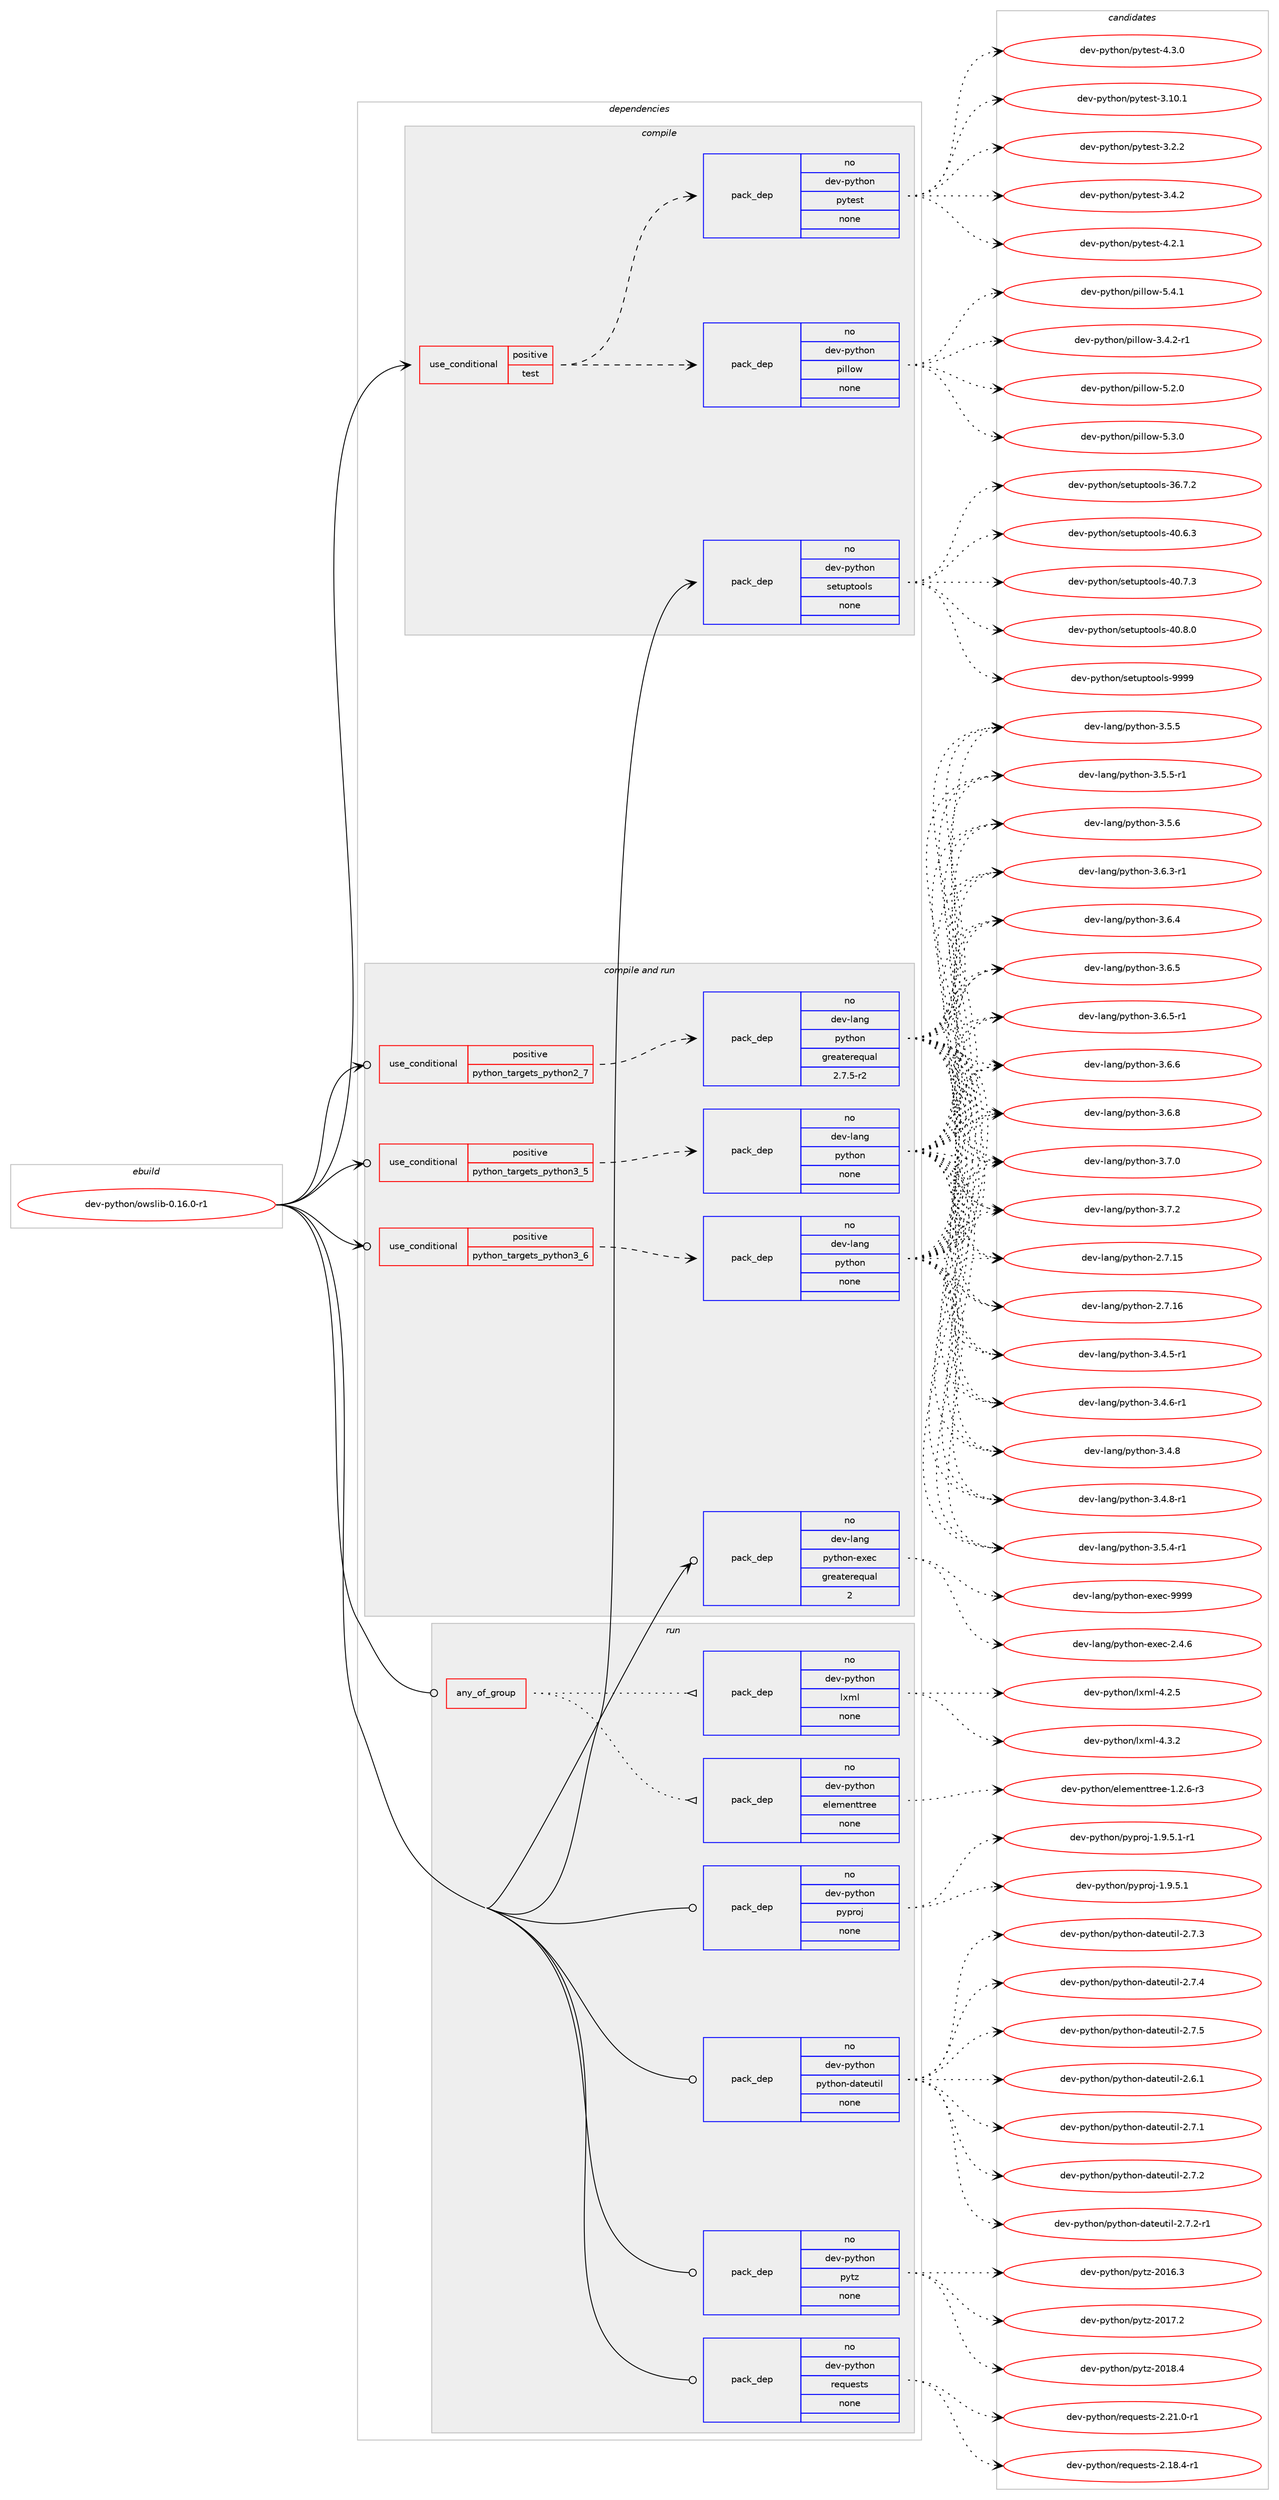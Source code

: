 digraph prolog {

# *************
# Graph options
# *************

newrank=true;
concentrate=true;
compound=true;
graph [rankdir=LR,fontname=Helvetica,fontsize=10,ranksep=1.5];#, ranksep=2.5, nodesep=0.2];
edge  [arrowhead=vee];
node  [fontname=Helvetica,fontsize=10];

# **********
# The ebuild
# **********

subgraph cluster_leftcol {
color=gray;
rank=same;
label=<<i>ebuild</i>>;
id [label="dev-python/owslib-0.16.0-r1", color=red, width=4, href="../dev-python/owslib-0.16.0-r1.svg"];
}

# ****************
# The dependencies
# ****************

subgraph cluster_midcol {
color=gray;
label=<<i>dependencies</i>>;
subgraph cluster_compile {
fillcolor="#eeeeee";
style=filled;
label=<<i>compile</i>>;
subgraph cond378860 {
dependency1423599 [label=<<TABLE BORDER="0" CELLBORDER="1" CELLSPACING="0" CELLPADDING="4"><TR><TD ROWSPAN="3" CELLPADDING="10">use_conditional</TD></TR><TR><TD>positive</TD></TR><TR><TD>test</TD></TR></TABLE>>, shape=none, color=red];
subgraph pack1021460 {
dependency1423600 [label=<<TABLE BORDER="0" CELLBORDER="1" CELLSPACING="0" CELLPADDING="4" WIDTH="220"><TR><TD ROWSPAN="6" CELLPADDING="30">pack_dep</TD></TR><TR><TD WIDTH="110">no</TD></TR><TR><TD>dev-python</TD></TR><TR><TD>pillow</TD></TR><TR><TD>none</TD></TR><TR><TD></TD></TR></TABLE>>, shape=none, color=blue];
}
dependency1423599:e -> dependency1423600:w [weight=20,style="dashed",arrowhead="vee"];
subgraph pack1021461 {
dependency1423601 [label=<<TABLE BORDER="0" CELLBORDER="1" CELLSPACING="0" CELLPADDING="4" WIDTH="220"><TR><TD ROWSPAN="6" CELLPADDING="30">pack_dep</TD></TR><TR><TD WIDTH="110">no</TD></TR><TR><TD>dev-python</TD></TR><TR><TD>pytest</TD></TR><TR><TD>none</TD></TR><TR><TD></TD></TR></TABLE>>, shape=none, color=blue];
}
dependency1423599:e -> dependency1423601:w [weight=20,style="dashed",arrowhead="vee"];
}
id:e -> dependency1423599:w [weight=20,style="solid",arrowhead="vee"];
subgraph pack1021462 {
dependency1423602 [label=<<TABLE BORDER="0" CELLBORDER="1" CELLSPACING="0" CELLPADDING="4" WIDTH="220"><TR><TD ROWSPAN="6" CELLPADDING="30">pack_dep</TD></TR><TR><TD WIDTH="110">no</TD></TR><TR><TD>dev-python</TD></TR><TR><TD>setuptools</TD></TR><TR><TD>none</TD></TR><TR><TD></TD></TR></TABLE>>, shape=none, color=blue];
}
id:e -> dependency1423602:w [weight=20,style="solid",arrowhead="vee"];
}
subgraph cluster_compileandrun {
fillcolor="#eeeeee";
style=filled;
label=<<i>compile and run</i>>;
subgraph cond378861 {
dependency1423603 [label=<<TABLE BORDER="0" CELLBORDER="1" CELLSPACING="0" CELLPADDING="4"><TR><TD ROWSPAN="3" CELLPADDING="10">use_conditional</TD></TR><TR><TD>positive</TD></TR><TR><TD>python_targets_python2_7</TD></TR></TABLE>>, shape=none, color=red];
subgraph pack1021463 {
dependency1423604 [label=<<TABLE BORDER="0" CELLBORDER="1" CELLSPACING="0" CELLPADDING="4" WIDTH="220"><TR><TD ROWSPAN="6" CELLPADDING="30">pack_dep</TD></TR><TR><TD WIDTH="110">no</TD></TR><TR><TD>dev-lang</TD></TR><TR><TD>python</TD></TR><TR><TD>greaterequal</TD></TR><TR><TD>2.7.5-r2</TD></TR></TABLE>>, shape=none, color=blue];
}
dependency1423603:e -> dependency1423604:w [weight=20,style="dashed",arrowhead="vee"];
}
id:e -> dependency1423603:w [weight=20,style="solid",arrowhead="odotvee"];
subgraph cond378862 {
dependency1423605 [label=<<TABLE BORDER="0" CELLBORDER="1" CELLSPACING="0" CELLPADDING="4"><TR><TD ROWSPAN="3" CELLPADDING="10">use_conditional</TD></TR><TR><TD>positive</TD></TR><TR><TD>python_targets_python3_5</TD></TR></TABLE>>, shape=none, color=red];
subgraph pack1021464 {
dependency1423606 [label=<<TABLE BORDER="0" CELLBORDER="1" CELLSPACING="0" CELLPADDING="4" WIDTH="220"><TR><TD ROWSPAN="6" CELLPADDING="30">pack_dep</TD></TR><TR><TD WIDTH="110">no</TD></TR><TR><TD>dev-lang</TD></TR><TR><TD>python</TD></TR><TR><TD>none</TD></TR><TR><TD></TD></TR></TABLE>>, shape=none, color=blue];
}
dependency1423605:e -> dependency1423606:w [weight=20,style="dashed",arrowhead="vee"];
}
id:e -> dependency1423605:w [weight=20,style="solid",arrowhead="odotvee"];
subgraph cond378863 {
dependency1423607 [label=<<TABLE BORDER="0" CELLBORDER="1" CELLSPACING="0" CELLPADDING="4"><TR><TD ROWSPAN="3" CELLPADDING="10">use_conditional</TD></TR><TR><TD>positive</TD></TR><TR><TD>python_targets_python3_6</TD></TR></TABLE>>, shape=none, color=red];
subgraph pack1021465 {
dependency1423608 [label=<<TABLE BORDER="0" CELLBORDER="1" CELLSPACING="0" CELLPADDING="4" WIDTH="220"><TR><TD ROWSPAN="6" CELLPADDING="30">pack_dep</TD></TR><TR><TD WIDTH="110">no</TD></TR><TR><TD>dev-lang</TD></TR><TR><TD>python</TD></TR><TR><TD>none</TD></TR><TR><TD></TD></TR></TABLE>>, shape=none, color=blue];
}
dependency1423607:e -> dependency1423608:w [weight=20,style="dashed",arrowhead="vee"];
}
id:e -> dependency1423607:w [weight=20,style="solid",arrowhead="odotvee"];
subgraph pack1021466 {
dependency1423609 [label=<<TABLE BORDER="0" CELLBORDER="1" CELLSPACING="0" CELLPADDING="4" WIDTH="220"><TR><TD ROWSPAN="6" CELLPADDING="30">pack_dep</TD></TR><TR><TD WIDTH="110">no</TD></TR><TR><TD>dev-lang</TD></TR><TR><TD>python-exec</TD></TR><TR><TD>greaterequal</TD></TR><TR><TD>2</TD></TR></TABLE>>, shape=none, color=blue];
}
id:e -> dependency1423609:w [weight=20,style="solid",arrowhead="odotvee"];
}
subgraph cluster_run {
fillcolor="#eeeeee";
style=filled;
label=<<i>run</i>>;
subgraph any22700 {
dependency1423610 [label=<<TABLE BORDER="0" CELLBORDER="1" CELLSPACING="0" CELLPADDING="4"><TR><TD CELLPADDING="10">any_of_group</TD></TR></TABLE>>, shape=none, color=red];subgraph pack1021467 {
dependency1423611 [label=<<TABLE BORDER="0" CELLBORDER="1" CELLSPACING="0" CELLPADDING="4" WIDTH="220"><TR><TD ROWSPAN="6" CELLPADDING="30">pack_dep</TD></TR><TR><TD WIDTH="110">no</TD></TR><TR><TD>dev-python</TD></TR><TR><TD>elementtree</TD></TR><TR><TD>none</TD></TR><TR><TD></TD></TR></TABLE>>, shape=none, color=blue];
}
dependency1423610:e -> dependency1423611:w [weight=20,style="dotted",arrowhead="oinv"];
subgraph pack1021468 {
dependency1423612 [label=<<TABLE BORDER="0" CELLBORDER="1" CELLSPACING="0" CELLPADDING="4" WIDTH="220"><TR><TD ROWSPAN="6" CELLPADDING="30">pack_dep</TD></TR><TR><TD WIDTH="110">no</TD></TR><TR><TD>dev-python</TD></TR><TR><TD>lxml</TD></TR><TR><TD>none</TD></TR><TR><TD></TD></TR></TABLE>>, shape=none, color=blue];
}
dependency1423610:e -> dependency1423612:w [weight=20,style="dotted",arrowhead="oinv"];
}
id:e -> dependency1423610:w [weight=20,style="solid",arrowhead="odot"];
subgraph pack1021469 {
dependency1423613 [label=<<TABLE BORDER="0" CELLBORDER="1" CELLSPACING="0" CELLPADDING="4" WIDTH="220"><TR><TD ROWSPAN="6" CELLPADDING="30">pack_dep</TD></TR><TR><TD WIDTH="110">no</TD></TR><TR><TD>dev-python</TD></TR><TR><TD>pyproj</TD></TR><TR><TD>none</TD></TR><TR><TD></TD></TR></TABLE>>, shape=none, color=blue];
}
id:e -> dependency1423613:w [weight=20,style="solid",arrowhead="odot"];
subgraph pack1021470 {
dependency1423614 [label=<<TABLE BORDER="0" CELLBORDER="1" CELLSPACING="0" CELLPADDING="4" WIDTH="220"><TR><TD ROWSPAN="6" CELLPADDING="30">pack_dep</TD></TR><TR><TD WIDTH="110">no</TD></TR><TR><TD>dev-python</TD></TR><TR><TD>python-dateutil</TD></TR><TR><TD>none</TD></TR><TR><TD></TD></TR></TABLE>>, shape=none, color=blue];
}
id:e -> dependency1423614:w [weight=20,style="solid",arrowhead="odot"];
subgraph pack1021471 {
dependency1423615 [label=<<TABLE BORDER="0" CELLBORDER="1" CELLSPACING="0" CELLPADDING="4" WIDTH="220"><TR><TD ROWSPAN="6" CELLPADDING="30">pack_dep</TD></TR><TR><TD WIDTH="110">no</TD></TR><TR><TD>dev-python</TD></TR><TR><TD>pytz</TD></TR><TR><TD>none</TD></TR><TR><TD></TD></TR></TABLE>>, shape=none, color=blue];
}
id:e -> dependency1423615:w [weight=20,style="solid",arrowhead="odot"];
subgraph pack1021472 {
dependency1423616 [label=<<TABLE BORDER="0" CELLBORDER="1" CELLSPACING="0" CELLPADDING="4" WIDTH="220"><TR><TD ROWSPAN="6" CELLPADDING="30">pack_dep</TD></TR><TR><TD WIDTH="110">no</TD></TR><TR><TD>dev-python</TD></TR><TR><TD>requests</TD></TR><TR><TD>none</TD></TR><TR><TD></TD></TR></TABLE>>, shape=none, color=blue];
}
id:e -> dependency1423616:w [weight=20,style="solid",arrowhead="odot"];
}
}

# **************
# The candidates
# **************

subgraph cluster_choices {
rank=same;
color=gray;
label=<<i>candidates</i>>;

subgraph choice1021460 {
color=black;
nodesep=1;
choice10010111845112121116104111110471121051081081111194551465246504511449 [label="dev-python/pillow-3.4.2-r1", color=red, width=4,href="../dev-python/pillow-3.4.2-r1.svg"];
choice1001011184511212111610411111047112105108108111119455346504648 [label="dev-python/pillow-5.2.0", color=red, width=4,href="../dev-python/pillow-5.2.0.svg"];
choice1001011184511212111610411111047112105108108111119455346514648 [label="dev-python/pillow-5.3.0", color=red, width=4,href="../dev-python/pillow-5.3.0.svg"];
choice1001011184511212111610411111047112105108108111119455346524649 [label="dev-python/pillow-5.4.1", color=red, width=4,href="../dev-python/pillow-5.4.1.svg"];
dependency1423600:e -> choice10010111845112121116104111110471121051081081111194551465246504511449:w [style=dotted,weight="100"];
dependency1423600:e -> choice1001011184511212111610411111047112105108108111119455346504648:w [style=dotted,weight="100"];
dependency1423600:e -> choice1001011184511212111610411111047112105108108111119455346514648:w [style=dotted,weight="100"];
dependency1423600:e -> choice1001011184511212111610411111047112105108108111119455346524649:w [style=dotted,weight="100"];
}
subgraph choice1021461 {
color=black;
nodesep=1;
choice100101118451121211161041111104711212111610111511645514649484649 [label="dev-python/pytest-3.10.1", color=red, width=4,href="../dev-python/pytest-3.10.1.svg"];
choice1001011184511212111610411111047112121116101115116455146504650 [label="dev-python/pytest-3.2.2", color=red, width=4,href="../dev-python/pytest-3.2.2.svg"];
choice1001011184511212111610411111047112121116101115116455146524650 [label="dev-python/pytest-3.4.2", color=red, width=4,href="../dev-python/pytest-3.4.2.svg"];
choice1001011184511212111610411111047112121116101115116455246504649 [label="dev-python/pytest-4.2.1", color=red, width=4,href="../dev-python/pytest-4.2.1.svg"];
choice1001011184511212111610411111047112121116101115116455246514648 [label="dev-python/pytest-4.3.0", color=red, width=4,href="../dev-python/pytest-4.3.0.svg"];
dependency1423601:e -> choice100101118451121211161041111104711212111610111511645514649484649:w [style=dotted,weight="100"];
dependency1423601:e -> choice1001011184511212111610411111047112121116101115116455146504650:w [style=dotted,weight="100"];
dependency1423601:e -> choice1001011184511212111610411111047112121116101115116455146524650:w [style=dotted,weight="100"];
dependency1423601:e -> choice1001011184511212111610411111047112121116101115116455246504649:w [style=dotted,weight="100"];
dependency1423601:e -> choice1001011184511212111610411111047112121116101115116455246514648:w [style=dotted,weight="100"];
}
subgraph choice1021462 {
color=black;
nodesep=1;
choice100101118451121211161041111104711510111611711211611111110811545515446554650 [label="dev-python/setuptools-36.7.2", color=red, width=4,href="../dev-python/setuptools-36.7.2.svg"];
choice100101118451121211161041111104711510111611711211611111110811545524846544651 [label="dev-python/setuptools-40.6.3", color=red, width=4,href="../dev-python/setuptools-40.6.3.svg"];
choice100101118451121211161041111104711510111611711211611111110811545524846554651 [label="dev-python/setuptools-40.7.3", color=red, width=4,href="../dev-python/setuptools-40.7.3.svg"];
choice100101118451121211161041111104711510111611711211611111110811545524846564648 [label="dev-python/setuptools-40.8.0", color=red, width=4,href="../dev-python/setuptools-40.8.0.svg"];
choice10010111845112121116104111110471151011161171121161111111081154557575757 [label="dev-python/setuptools-9999", color=red, width=4,href="../dev-python/setuptools-9999.svg"];
dependency1423602:e -> choice100101118451121211161041111104711510111611711211611111110811545515446554650:w [style=dotted,weight="100"];
dependency1423602:e -> choice100101118451121211161041111104711510111611711211611111110811545524846544651:w [style=dotted,weight="100"];
dependency1423602:e -> choice100101118451121211161041111104711510111611711211611111110811545524846554651:w [style=dotted,weight="100"];
dependency1423602:e -> choice100101118451121211161041111104711510111611711211611111110811545524846564648:w [style=dotted,weight="100"];
dependency1423602:e -> choice10010111845112121116104111110471151011161171121161111111081154557575757:w [style=dotted,weight="100"];
}
subgraph choice1021463 {
color=black;
nodesep=1;
choice10010111845108971101034711212111610411111045504655464953 [label="dev-lang/python-2.7.15", color=red, width=4,href="../dev-lang/python-2.7.15.svg"];
choice10010111845108971101034711212111610411111045504655464954 [label="dev-lang/python-2.7.16", color=red, width=4,href="../dev-lang/python-2.7.16.svg"];
choice1001011184510897110103471121211161041111104551465246534511449 [label="dev-lang/python-3.4.5-r1", color=red, width=4,href="../dev-lang/python-3.4.5-r1.svg"];
choice1001011184510897110103471121211161041111104551465246544511449 [label="dev-lang/python-3.4.6-r1", color=red, width=4,href="../dev-lang/python-3.4.6-r1.svg"];
choice100101118451089711010347112121116104111110455146524656 [label="dev-lang/python-3.4.8", color=red, width=4,href="../dev-lang/python-3.4.8.svg"];
choice1001011184510897110103471121211161041111104551465246564511449 [label="dev-lang/python-3.4.8-r1", color=red, width=4,href="../dev-lang/python-3.4.8-r1.svg"];
choice1001011184510897110103471121211161041111104551465346524511449 [label="dev-lang/python-3.5.4-r1", color=red, width=4,href="../dev-lang/python-3.5.4-r1.svg"];
choice100101118451089711010347112121116104111110455146534653 [label="dev-lang/python-3.5.5", color=red, width=4,href="../dev-lang/python-3.5.5.svg"];
choice1001011184510897110103471121211161041111104551465346534511449 [label="dev-lang/python-3.5.5-r1", color=red, width=4,href="../dev-lang/python-3.5.5-r1.svg"];
choice100101118451089711010347112121116104111110455146534654 [label="dev-lang/python-3.5.6", color=red, width=4,href="../dev-lang/python-3.5.6.svg"];
choice1001011184510897110103471121211161041111104551465446514511449 [label="dev-lang/python-3.6.3-r1", color=red, width=4,href="../dev-lang/python-3.6.3-r1.svg"];
choice100101118451089711010347112121116104111110455146544652 [label="dev-lang/python-3.6.4", color=red, width=4,href="../dev-lang/python-3.6.4.svg"];
choice100101118451089711010347112121116104111110455146544653 [label="dev-lang/python-3.6.5", color=red, width=4,href="../dev-lang/python-3.6.5.svg"];
choice1001011184510897110103471121211161041111104551465446534511449 [label="dev-lang/python-3.6.5-r1", color=red, width=4,href="../dev-lang/python-3.6.5-r1.svg"];
choice100101118451089711010347112121116104111110455146544654 [label="dev-lang/python-3.6.6", color=red, width=4,href="../dev-lang/python-3.6.6.svg"];
choice100101118451089711010347112121116104111110455146544656 [label="dev-lang/python-3.6.8", color=red, width=4,href="../dev-lang/python-3.6.8.svg"];
choice100101118451089711010347112121116104111110455146554648 [label="dev-lang/python-3.7.0", color=red, width=4,href="../dev-lang/python-3.7.0.svg"];
choice100101118451089711010347112121116104111110455146554650 [label="dev-lang/python-3.7.2", color=red, width=4,href="../dev-lang/python-3.7.2.svg"];
dependency1423604:e -> choice10010111845108971101034711212111610411111045504655464953:w [style=dotted,weight="100"];
dependency1423604:e -> choice10010111845108971101034711212111610411111045504655464954:w [style=dotted,weight="100"];
dependency1423604:e -> choice1001011184510897110103471121211161041111104551465246534511449:w [style=dotted,weight="100"];
dependency1423604:e -> choice1001011184510897110103471121211161041111104551465246544511449:w [style=dotted,weight="100"];
dependency1423604:e -> choice100101118451089711010347112121116104111110455146524656:w [style=dotted,weight="100"];
dependency1423604:e -> choice1001011184510897110103471121211161041111104551465246564511449:w [style=dotted,weight="100"];
dependency1423604:e -> choice1001011184510897110103471121211161041111104551465346524511449:w [style=dotted,weight="100"];
dependency1423604:e -> choice100101118451089711010347112121116104111110455146534653:w [style=dotted,weight="100"];
dependency1423604:e -> choice1001011184510897110103471121211161041111104551465346534511449:w [style=dotted,weight="100"];
dependency1423604:e -> choice100101118451089711010347112121116104111110455146534654:w [style=dotted,weight="100"];
dependency1423604:e -> choice1001011184510897110103471121211161041111104551465446514511449:w [style=dotted,weight="100"];
dependency1423604:e -> choice100101118451089711010347112121116104111110455146544652:w [style=dotted,weight="100"];
dependency1423604:e -> choice100101118451089711010347112121116104111110455146544653:w [style=dotted,weight="100"];
dependency1423604:e -> choice1001011184510897110103471121211161041111104551465446534511449:w [style=dotted,weight="100"];
dependency1423604:e -> choice100101118451089711010347112121116104111110455146544654:w [style=dotted,weight="100"];
dependency1423604:e -> choice100101118451089711010347112121116104111110455146544656:w [style=dotted,weight="100"];
dependency1423604:e -> choice100101118451089711010347112121116104111110455146554648:w [style=dotted,weight="100"];
dependency1423604:e -> choice100101118451089711010347112121116104111110455146554650:w [style=dotted,weight="100"];
}
subgraph choice1021464 {
color=black;
nodesep=1;
choice10010111845108971101034711212111610411111045504655464953 [label="dev-lang/python-2.7.15", color=red, width=4,href="../dev-lang/python-2.7.15.svg"];
choice10010111845108971101034711212111610411111045504655464954 [label="dev-lang/python-2.7.16", color=red, width=4,href="../dev-lang/python-2.7.16.svg"];
choice1001011184510897110103471121211161041111104551465246534511449 [label="dev-lang/python-3.4.5-r1", color=red, width=4,href="../dev-lang/python-3.4.5-r1.svg"];
choice1001011184510897110103471121211161041111104551465246544511449 [label="dev-lang/python-3.4.6-r1", color=red, width=4,href="../dev-lang/python-3.4.6-r1.svg"];
choice100101118451089711010347112121116104111110455146524656 [label="dev-lang/python-3.4.8", color=red, width=4,href="../dev-lang/python-3.4.8.svg"];
choice1001011184510897110103471121211161041111104551465246564511449 [label="dev-lang/python-3.4.8-r1", color=red, width=4,href="../dev-lang/python-3.4.8-r1.svg"];
choice1001011184510897110103471121211161041111104551465346524511449 [label="dev-lang/python-3.5.4-r1", color=red, width=4,href="../dev-lang/python-3.5.4-r1.svg"];
choice100101118451089711010347112121116104111110455146534653 [label="dev-lang/python-3.5.5", color=red, width=4,href="../dev-lang/python-3.5.5.svg"];
choice1001011184510897110103471121211161041111104551465346534511449 [label="dev-lang/python-3.5.5-r1", color=red, width=4,href="../dev-lang/python-3.5.5-r1.svg"];
choice100101118451089711010347112121116104111110455146534654 [label="dev-lang/python-3.5.6", color=red, width=4,href="../dev-lang/python-3.5.6.svg"];
choice1001011184510897110103471121211161041111104551465446514511449 [label="dev-lang/python-3.6.3-r1", color=red, width=4,href="../dev-lang/python-3.6.3-r1.svg"];
choice100101118451089711010347112121116104111110455146544652 [label="dev-lang/python-3.6.4", color=red, width=4,href="../dev-lang/python-3.6.4.svg"];
choice100101118451089711010347112121116104111110455146544653 [label="dev-lang/python-3.6.5", color=red, width=4,href="../dev-lang/python-3.6.5.svg"];
choice1001011184510897110103471121211161041111104551465446534511449 [label="dev-lang/python-3.6.5-r1", color=red, width=4,href="../dev-lang/python-3.6.5-r1.svg"];
choice100101118451089711010347112121116104111110455146544654 [label="dev-lang/python-3.6.6", color=red, width=4,href="../dev-lang/python-3.6.6.svg"];
choice100101118451089711010347112121116104111110455146544656 [label="dev-lang/python-3.6.8", color=red, width=4,href="../dev-lang/python-3.6.8.svg"];
choice100101118451089711010347112121116104111110455146554648 [label="dev-lang/python-3.7.0", color=red, width=4,href="../dev-lang/python-3.7.0.svg"];
choice100101118451089711010347112121116104111110455146554650 [label="dev-lang/python-3.7.2", color=red, width=4,href="../dev-lang/python-3.7.2.svg"];
dependency1423606:e -> choice10010111845108971101034711212111610411111045504655464953:w [style=dotted,weight="100"];
dependency1423606:e -> choice10010111845108971101034711212111610411111045504655464954:w [style=dotted,weight="100"];
dependency1423606:e -> choice1001011184510897110103471121211161041111104551465246534511449:w [style=dotted,weight="100"];
dependency1423606:e -> choice1001011184510897110103471121211161041111104551465246544511449:w [style=dotted,weight="100"];
dependency1423606:e -> choice100101118451089711010347112121116104111110455146524656:w [style=dotted,weight="100"];
dependency1423606:e -> choice1001011184510897110103471121211161041111104551465246564511449:w [style=dotted,weight="100"];
dependency1423606:e -> choice1001011184510897110103471121211161041111104551465346524511449:w [style=dotted,weight="100"];
dependency1423606:e -> choice100101118451089711010347112121116104111110455146534653:w [style=dotted,weight="100"];
dependency1423606:e -> choice1001011184510897110103471121211161041111104551465346534511449:w [style=dotted,weight="100"];
dependency1423606:e -> choice100101118451089711010347112121116104111110455146534654:w [style=dotted,weight="100"];
dependency1423606:e -> choice1001011184510897110103471121211161041111104551465446514511449:w [style=dotted,weight="100"];
dependency1423606:e -> choice100101118451089711010347112121116104111110455146544652:w [style=dotted,weight="100"];
dependency1423606:e -> choice100101118451089711010347112121116104111110455146544653:w [style=dotted,weight="100"];
dependency1423606:e -> choice1001011184510897110103471121211161041111104551465446534511449:w [style=dotted,weight="100"];
dependency1423606:e -> choice100101118451089711010347112121116104111110455146544654:w [style=dotted,weight="100"];
dependency1423606:e -> choice100101118451089711010347112121116104111110455146544656:w [style=dotted,weight="100"];
dependency1423606:e -> choice100101118451089711010347112121116104111110455146554648:w [style=dotted,weight="100"];
dependency1423606:e -> choice100101118451089711010347112121116104111110455146554650:w [style=dotted,weight="100"];
}
subgraph choice1021465 {
color=black;
nodesep=1;
choice10010111845108971101034711212111610411111045504655464953 [label="dev-lang/python-2.7.15", color=red, width=4,href="../dev-lang/python-2.7.15.svg"];
choice10010111845108971101034711212111610411111045504655464954 [label="dev-lang/python-2.7.16", color=red, width=4,href="../dev-lang/python-2.7.16.svg"];
choice1001011184510897110103471121211161041111104551465246534511449 [label="dev-lang/python-3.4.5-r1", color=red, width=4,href="../dev-lang/python-3.4.5-r1.svg"];
choice1001011184510897110103471121211161041111104551465246544511449 [label="dev-lang/python-3.4.6-r1", color=red, width=4,href="../dev-lang/python-3.4.6-r1.svg"];
choice100101118451089711010347112121116104111110455146524656 [label="dev-lang/python-3.4.8", color=red, width=4,href="../dev-lang/python-3.4.8.svg"];
choice1001011184510897110103471121211161041111104551465246564511449 [label="dev-lang/python-3.4.8-r1", color=red, width=4,href="../dev-lang/python-3.4.8-r1.svg"];
choice1001011184510897110103471121211161041111104551465346524511449 [label="dev-lang/python-3.5.4-r1", color=red, width=4,href="../dev-lang/python-3.5.4-r1.svg"];
choice100101118451089711010347112121116104111110455146534653 [label="dev-lang/python-3.5.5", color=red, width=4,href="../dev-lang/python-3.5.5.svg"];
choice1001011184510897110103471121211161041111104551465346534511449 [label="dev-lang/python-3.5.5-r1", color=red, width=4,href="../dev-lang/python-3.5.5-r1.svg"];
choice100101118451089711010347112121116104111110455146534654 [label="dev-lang/python-3.5.6", color=red, width=4,href="../dev-lang/python-3.5.6.svg"];
choice1001011184510897110103471121211161041111104551465446514511449 [label="dev-lang/python-3.6.3-r1", color=red, width=4,href="../dev-lang/python-3.6.3-r1.svg"];
choice100101118451089711010347112121116104111110455146544652 [label="dev-lang/python-3.6.4", color=red, width=4,href="../dev-lang/python-3.6.4.svg"];
choice100101118451089711010347112121116104111110455146544653 [label="dev-lang/python-3.6.5", color=red, width=4,href="../dev-lang/python-3.6.5.svg"];
choice1001011184510897110103471121211161041111104551465446534511449 [label="dev-lang/python-3.6.5-r1", color=red, width=4,href="../dev-lang/python-3.6.5-r1.svg"];
choice100101118451089711010347112121116104111110455146544654 [label="dev-lang/python-3.6.6", color=red, width=4,href="../dev-lang/python-3.6.6.svg"];
choice100101118451089711010347112121116104111110455146544656 [label="dev-lang/python-3.6.8", color=red, width=4,href="../dev-lang/python-3.6.8.svg"];
choice100101118451089711010347112121116104111110455146554648 [label="dev-lang/python-3.7.0", color=red, width=4,href="../dev-lang/python-3.7.0.svg"];
choice100101118451089711010347112121116104111110455146554650 [label="dev-lang/python-3.7.2", color=red, width=4,href="../dev-lang/python-3.7.2.svg"];
dependency1423608:e -> choice10010111845108971101034711212111610411111045504655464953:w [style=dotted,weight="100"];
dependency1423608:e -> choice10010111845108971101034711212111610411111045504655464954:w [style=dotted,weight="100"];
dependency1423608:e -> choice1001011184510897110103471121211161041111104551465246534511449:w [style=dotted,weight="100"];
dependency1423608:e -> choice1001011184510897110103471121211161041111104551465246544511449:w [style=dotted,weight="100"];
dependency1423608:e -> choice100101118451089711010347112121116104111110455146524656:w [style=dotted,weight="100"];
dependency1423608:e -> choice1001011184510897110103471121211161041111104551465246564511449:w [style=dotted,weight="100"];
dependency1423608:e -> choice1001011184510897110103471121211161041111104551465346524511449:w [style=dotted,weight="100"];
dependency1423608:e -> choice100101118451089711010347112121116104111110455146534653:w [style=dotted,weight="100"];
dependency1423608:e -> choice1001011184510897110103471121211161041111104551465346534511449:w [style=dotted,weight="100"];
dependency1423608:e -> choice100101118451089711010347112121116104111110455146534654:w [style=dotted,weight="100"];
dependency1423608:e -> choice1001011184510897110103471121211161041111104551465446514511449:w [style=dotted,weight="100"];
dependency1423608:e -> choice100101118451089711010347112121116104111110455146544652:w [style=dotted,weight="100"];
dependency1423608:e -> choice100101118451089711010347112121116104111110455146544653:w [style=dotted,weight="100"];
dependency1423608:e -> choice1001011184510897110103471121211161041111104551465446534511449:w [style=dotted,weight="100"];
dependency1423608:e -> choice100101118451089711010347112121116104111110455146544654:w [style=dotted,weight="100"];
dependency1423608:e -> choice100101118451089711010347112121116104111110455146544656:w [style=dotted,weight="100"];
dependency1423608:e -> choice100101118451089711010347112121116104111110455146554648:w [style=dotted,weight="100"];
dependency1423608:e -> choice100101118451089711010347112121116104111110455146554650:w [style=dotted,weight="100"];
}
subgraph choice1021466 {
color=black;
nodesep=1;
choice1001011184510897110103471121211161041111104510112010199455046524654 [label="dev-lang/python-exec-2.4.6", color=red, width=4,href="../dev-lang/python-exec-2.4.6.svg"];
choice10010111845108971101034711212111610411111045101120101994557575757 [label="dev-lang/python-exec-9999", color=red, width=4,href="../dev-lang/python-exec-9999.svg"];
dependency1423609:e -> choice1001011184510897110103471121211161041111104510112010199455046524654:w [style=dotted,weight="100"];
dependency1423609:e -> choice10010111845108971101034711212111610411111045101120101994557575757:w [style=dotted,weight="100"];
}
subgraph choice1021467 {
color=black;
nodesep=1;
choice10010111845112121116104111110471011081011091011101161161141011014549465046544511451 [label="dev-python/elementtree-1.2.6-r3", color=red, width=4,href="../dev-python/elementtree-1.2.6-r3.svg"];
dependency1423611:e -> choice10010111845112121116104111110471011081011091011101161161141011014549465046544511451:w [style=dotted,weight="100"];
}
subgraph choice1021468 {
color=black;
nodesep=1;
choice1001011184511212111610411111047108120109108455246504653 [label="dev-python/lxml-4.2.5", color=red, width=4,href="../dev-python/lxml-4.2.5.svg"];
choice1001011184511212111610411111047108120109108455246514650 [label="dev-python/lxml-4.3.2", color=red, width=4,href="../dev-python/lxml-4.3.2.svg"];
dependency1423612:e -> choice1001011184511212111610411111047108120109108455246504653:w [style=dotted,weight="100"];
dependency1423612:e -> choice1001011184511212111610411111047108120109108455246514650:w [style=dotted,weight="100"];
}
subgraph choice1021469 {
color=black;
nodesep=1;
choice10010111845112121116104111110471121211121141111064549465746534649 [label="dev-python/pyproj-1.9.5.1", color=red, width=4,href="../dev-python/pyproj-1.9.5.1.svg"];
choice100101118451121211161041111104711212111211411110645494657465346494511449 [label="dev-python/pyproj-1.9.5.1-r1", color=red, width=4,href="../dev-python/pyproj-1.9.5.1-r1.svg"];
dependency1423613:e -> choice10010111845112121116104111110471121211121141111064549465746534649:w [style=dotted,weight="100"];
dependency1423613:e -> choice100101118451121211161041111104711212111211411110645494657465346494511449:w [style=dotted,weight="100"];
}
subgraph choice1021470 {
color=black;
nodesep=1;
choice10010111845112121116104111110471121211161041111104510097116101117116105108455046544649 [label="dev-python/python-dateutil-2.6.1", color=red, width=4,href="../dev-python/python-dateutil-2.6.1.svg"];
choice10010111845112121116104111110471121211161041111104510097116101117116105108455046554649 [label="dev-python/python-dateutil-2.7.1", color=red, width=4,href="../dev-python/python-dateutil-2.7.1.svg"];
choice10010111845112121116104111110471121211161041111104510097116101117116105108455046554650 [label="dev-python/python-dateutil-2.7.2", color=red, width=4,href="../dev-python/python-dateutil-2.7.2.svg"];
choice100101118451121211161041111104711212111610411111045100971161011171161051084550465546504511449 [label="dev-python/python-dateutil-2.7.2-r1", color=red, width=4,href="../dev-python/python-dateutil-2.7.2-r1.svg"];
choice10010111845112121116104111110471121211161041111104510097116101117116105108455046554651 [label="dev-python/python-dateutil-2.7.3", color=red, width=4,href="../dev-python/python-dateutil-2.7.3.svg"];
choice10010111845112121116104111110471121211161041111104510097116101117116105108455046554652 [label="dev-python/python-dateutil-2.7.4", color=red, width=4,href="../dev-python/python-dateutil-2.7.4.svg"];
choice10010111845112121116104111110471121211161041111104510097116101117116105108455046554653 [label="dev-python/python-dateutil-2.7.5", color=red, width=4,href="../dev-python/python-dateutil-2.7.5.svg"];
dependency1423614:e -> choice10010111845112121116104111110471121211161041111104510097116101117116105108455046544649:w [style=dotted,weight="100"];
dependency1423614:e -> choice10010111845112121116104111110471121211161041111104510097116101117116105108455046554649:w [style=dotted,weight="100"];
dependency1423614:e -> choice10010111845112121116104111110471121211161041111104510097116101117116105108455046554650:w [style=dotted,weight="100"];
dependency1423614:e -> choice100101118451121211161041111104711212111610411111045100971161011171161051084550465546504511449:w [style=dotted,weight="100"];
dependency1423614:e -> choice10010111845112121116104111110471121211161041111104510097116101117116105108455046554651:w [style=dotted,weight="100"];
dependency1423614:e -> choice10010111845112121116104111110471121211161041111104510097116101117116105108455046554652:w [style=dotted,weight="100"];
dependency1423614:e -> choice10010111845112121116104111110471121211161041111104510097116101117116105108455046554653:w [style=dotted,weight="100"];
}
subgraph choice1021471 {
color=black;
nodesep=1;
choice100101118451121211161041111104711212111612245504849544651 [label="dev-python/pytz-2016.3", color=red, width=4,href="../dev-python/pytz-2016.3.svg"];
choice100101118451121211161041111104711212111612245504849554650 [label="dev-python/pytz-2017.2", color=red, width=4,href="../dev-python/pytz-2017.2.svg"];
choice100101118451121211161041111104711212111612245504849564652 [label="dev-python/pytz-2018.4", color=red, width=4,href="../dev-python/pytz-2018.4.svg"];
dependency1423615:e -> choice100101118451121211161041111104711212111612245504849544651:w [style=dotted,weight="100"];
dependency1423615:e -> choice100101118451121211161041111104711212111612245504849554650:w [style=dotted,weight="100"];
dependency1423615:e -> choice100101118451121211161041111104711212111612245504849564652:w [style=dotted,weight="100"];
}
subgraph choice1021472 {
color=black;
nodesep=1;
choice1001011184511212111610411111047114101113117101115116115455046495646524511449 [label="dev-python/requests-2.18.4-r1", color=red, width=4,href="../dev-python/requests-2.18.4-r1.svg"];
choice1001011184511212111610411111047114101113117101115116115455046504946484511449 [label="dev-python/requests-2.21.0-r1", color=red, width=4,href="../dev-python/requests-2.21.0-r1.svg"];
dependency1423616:e -> choice1001011184511212111610411111047114101113117101115116115455046495646524511449:w [style=dotted,weight="100"];
dependency1423616:e -> choice1001011184511212111610411111047114101113117101115116115455046504946484511449:w [style=dotted,weight="100"];
}
}

}

